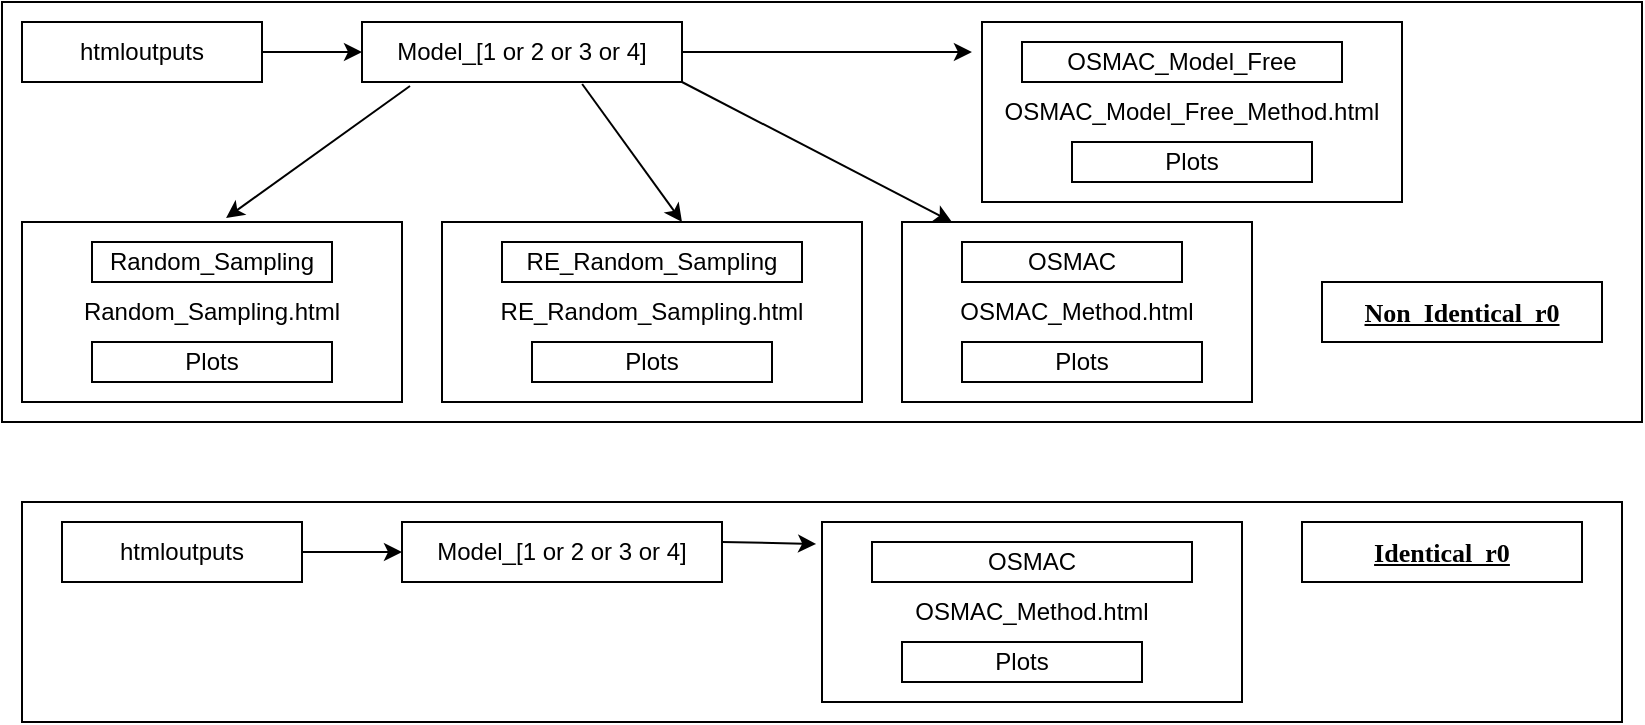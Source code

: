 <mxfile version="20.0.4" type="device"><diagram id="ytmR5HKEm_kyoYOyQnbl" name="Page-1"><mxGraphModel dx="1422" dy="694" grid="1" gridSize="10" guides="1" tooltips="1" connect="1" arrows="1" fold="1" page="1" pageScale="1" pageWidth="1169" pageHeight="827" math="0" shadow="0"><root><mxCell id="0"/><mxCell id="1" parent="0"/><mxCell id="hE2MfA-bIJgHKBOPgiyn-29" value="" style="rounded=0;whiteSpace=wrap;html=1;fontFamily=Verdana;fontSize=13;fontColor=#000000;" parent="1" vertex="1"><mxGeometry x="20" y="260" width="800" height="110" as="geometry"/></mxCell><mxCell id="hE2MfA-bIJgHKBOPgiyn-28" value="" style="rounded=0;whiteSpace=wrap;html=1;fontFamily=Verdana;fontSize=13;fontColor=#000000;" parent="1" vertex="1"><mxGeometry x="10" y="10" width="820" height="210" as="geometry"/></mxCell><mxCell id="Y15IXwa4bZaMsPX_LT59-4" value="OSMAC_Method.html" style="rounded=0;whiteSpace=wrap;html=1;" parent="1" vertex="1"><mxGeometry x="460" y="120" width="175" height="90" as="geometry"/></mxCell><mxCell id="Y15IXwa4bZaMsPX_LT59-5" value="&lt;span style=&quot;white-space: normal&quot;&gt;RE_Random_Sampling.html&lt;/span&gt;" style="rounded=0;whiteSpace=wrap;html=1;" parent="1" vertex="1"><mxGeometry x="230" y="120" width="210" height="90" as="geometry"/></mxCell><mxCell id="Y15IXwa4bZaMsPX_LT59-6" value="Random_Sampling.html&lt;br&gt;" style="rounded=0;whiteSpace=wrap;html=1;" parent="1" vertex="1"><mxGeometry x="20" y="120" width="190" height="90" as="geometry"/></mxCell><mxCell id="2qCu9ayB6GRASKXKpUg6-1" value="" style="edgeStyle=orthogonalEdgeStyle;rounded=0;orthogonalLoop=1;jettySize=auto;html=1;" edge="1" parent="1" source="Y15IXwa4bZaMsPX_LT59-7" target="Y15IXwa4bZaMsPX_LT59-9"><mxGeometry relative="1" as="geometry"/></mxCell><mxCell id="Y15IXwa4bZaMsPX_LT59-7" value="htmloutputs" style="rounded=0;whiteSpace=wrap;html=1;" parent="1" vertex="1"><mxGeometry x="20" y="20" width="120" height="30" as="geometry"/></mxCell><mxCell id="Y15IXwa4bZaMsPX_LT59-9" value="Model_[1 or 2 or 3 or 4]" style="rounded=0;whiteSpace=wrap;html=1;" parent="1" vertex="1"><mxGeometry x="190" y="20" width="160" height="30" as="geometry"/></mxCell><mxCell id="Y15IXwa4bZaMsPX_LT59-11" value="Random_Sampling" style="rounded=0;whiteSpace=wrap;html=1;" parent="1" vertex="1"><mxGeometry x="55" y="130" width="120" height="20" as="geometry"/></mxCell><mxCell id="Y15IXwa4bZaMsPX_LT59-12" value="RE_Random_Sampling" style="rounded=0;whiteSpace=wrap;html=1;" parent="1" vertex="1"><mxGeometry x="260" y="130" width="150" height="20" as="geometry"/></mxCell><mxCell id="Y15IXwa4bZaMsPX_LT59-13" value="OSMAC" style="rounded=0;whiteSpace=wrap;html=1;" parent="1" vertex="1"><mxGeometry x="490" y="130" width="110" height="20" as="geometry"/></mxCell><mxCell id="Y15IXwa4bZaMsPX_LT59-30" value="" style="endArrow=classic;html=1;exitX=0.15;exitY=1.067;exitDx=0;exitDy=0;entryX=0.537;entryY=-0.022;entryDx=0;entryDy=0;entryPerimeter=0;exitPerimeter=0;" parent="1" source="Y15IXwa4bZaMsPX_LT59-9" target="Y15IXwa4bZaMsPX_LT59-6" edge="1"><mxGeometry width="50" height="50" relative="1" as="geometry"><mxPoint x="132.5" y="120" as="sourcePoint"/><mxPoint x="150" y="100" as="targetPoint"/></mxGeometry></mxCell><mxCell id="Y15IXwa4bZaMsPX_LT59-31" value="" style="endArrow=classic;html=1;exitX=0.688;exitY=1.033;exitDx=0;exitDy=0;exitPerimeter=0;" parent="1" source="Y15IXwa4bZaMsPX_LT59-9" edge="1"><mxGeometry width="50" height="50" relative="1" as="geometry"><mxPoint x="300" y="120" as="sourcePoint"/><mxPoint x="350" y="120" as="targetPoint"/></mxGeometry></mxCell><mxCell id="Y15IXwa4bZaMsPX_LT59-32" value="" style="endArrow=classic;html=1;exitX=1;exitY=1;exitDx=0;exitDy=0;" parent="1" source="Y15IXwa4bZaMsPX_LT59-9" edge="1"><mxGeometry width="50" height="50" relative="1" as="geometry"><mxPoint x="320" y="122" as="sourcePoint"/><mxPoint x="485" y="120" as="targetPoint"/></mxGeometry></mxCell><mxCell id="Y15IXwa4bZaMsPX_LT59-44" value="Plots" style="rounded=0;whiteSpace=wrap;html=1;" parent="1" vertex="1"><mxGeometry x="55" y="180" width="120" height="20" as="geometry"/></mxCell><mxCell id="Y15IXwa4bZaMsPX_LT59-45" value="Plots" style="rounded=0;whiteSpace=wrap;html=1;" parent="1" vertex="1"><mxGeometry x="275" y="180" width="120" height="20" as="geometry"/></mxCell><mxCell id="Y15IXwa4bZaMsPX_LT59-46" value="Plots" style="rounded=0;whiteSpace=wrap;html=1;" parent="1" vertex="1"><mxGeometry x="490" y="180" width="120" height="20" as="geometry"/></mxCell><mxCell id="hE2MfA-bIJgHKBOPgiyn-1" value="OSMAC_Model_Free_Method.html" style="rounded=0;whiteSpace=wrap;html=1;" parent="1" vertex="1"><mxGeometry x="500" y="20" width="210" height="90" as="geometry"/></mxCell><mxCell id="hE2MfA-bIJgHKBOPgiyn-2" value="OSMAC_Model_Free" style="rounded=0;whiteSpace=wrap;html=1;" parent="1" vertex="1"><mxGeometry x="520" y="30" width="160" height="20" as="geometry"/></mxCell><mxCell id="hE2MfA-bIJgHKBOPgiyn-3" value="Plots" style="rounded=0;whiteSpace=wrap;html=1;" parent="1" vertex="1"><mxGeometry x="545" y="80" width="120" height="20" as="geometry"/></mxCell><mxCell id="hE2MfA-bIJgHKBOPgiyn-4" value="" style="endArrow=classic;html=1;exitX=1;exitY=0.5;exitDx=0;exitDy=0;entryX=-0.024;entryY=0.167;entryDx=0;entryDy=0;entryPerimeter=0;" parent="1" target="hE2MfA-bIJgHKBOPgiyn-1" edge="1" source="Y15IXwa4bZaMsPX_LT59-9"><mxGeometry width="50" height="50" relative="1" as="geometry"><mxPoint x="550" y="30.0" as="sourcePoint"/><mxPoint x="525.28" y="129.01" as="targetPoint"/></mxGeometry></mxCell><mxCell id="hE2MfA-bIJgHKBOPgiyn-5" value="&lt;font color=&quot;#000000&quot;&gt;&lt;b&gt;&lt;u&gt;Non_Identical_r0&lt;/u&gt;&lt;/b&gt;&lt;/font&gt;" style="rounded=0;whiteSpace=wrap;html=1;fontFamily=Verdana;fontSize=13;fontColor=#CC00CC;" parent="1" vertex="1"><mxGeometry x="670" y="150" width="140" height="30" as="geometry"/></mxCell><mxCell id="2qCu9ayB6GRASKXKpUg6-2" value="" style="edgeStyle=orthogonalEdgeStyle;rounded=0;orthogonalLoop=1;jettySize=auto;html=1;" edge="1" parent="1" source="hE2MfA-bIJgHKBOPgiyn-9" target="hE2MfA-bIJgHKBOPgiyn-11"><mxGeometry relative="1" as="geometry"/></mxCell><mxCell id="hE2MfA-bIJgHKBOPgiyn-9" value="htmloutputs" style="rounded=0;whiteSpace=wrap;html=1;" parent="1" vertex="1"><mxGeometry x="40" y="270" width="120" height="30" as="geometry"/></mxCell><mxCell id="hE2MfA-bIJgHKBOPgiyn-11" value="Model_[1 or 2 or 3 or 4]" style="rounded=0;whiteSpace=wrap;html=1;" parent="1" vertex="1"><mxGeometry x="210" y="270" width="160" height="30" as="geometry"/></mxCell><mxCell id="hE2MfA-bIJgHKBOPgiyn-23" value="OSMAC_Method.html" style="rounded=0;whiteSpace=wrap;html=1;" parent="1" vertex="1"><mxGeometry x="420" y="270" width="210" height="90" as="geometry"/></mxCell><mxCell id="hE2MfA-bIJgHKBOPgiyn-24" value="OSMAC" style="rounded=0;whiteSpace=wrap;html=1;" parent="1" vertex="1"><mxGeometry x="445" y="280" width="160" height="20" as="geometry"/></mxCell><mxCell id="hE2MfA-bIJgHKBOPgiyn-25" value="Plots" style="rounded=0;whiteSpace=wrap;html=1;" parent="1" vertex="1"><mxGeometry x="460" y="330" width="120" height="20" as="geometry"/></mxCell><mxCell id="hE2MfA-bIJgHKBOPgiyn-26" value="" style="endArrow=classic;html=1;exitX=0.592;exitY=1.033;exitDx=0;exitDy=0;exitPerimeter=0;entryX=-0.014;entryY=0.122;entryDx=0;entryDy=0;entryPerimeter=0;" parent="1" target="hE2MfA-bIJgHKBOPgiyn-23" edge="1"><mxGeometry width="50" height="50" relative="1" as="geometry"><mxPoint x="370" y="280" as="sourcePoint"/><mxPoint x="345.28" y="379.01" as="targetPoint"/></mxGeometry></mxCell><mxCell id="hE2MfA-bIJgHKBOPgiyn-27" value="&lt;font color=&quot;#000000&quot;&gt;&lt;b&gt;&lt;u&gt;Identical_r0&lt;/u&gt;&lt;/b&gt;&lt;/font&gt;" style="rounded=0;whiteSpace=wrap;html=1;fontFamily=Verdana;fontSize=13;fontColor=#CC00CC;" parent="1" vertex="1"><mxGeometry x="660" y="270" width="140" height="30" as="geometry"/></mxCell></root></mxGraphModel></diagram></mxfile>